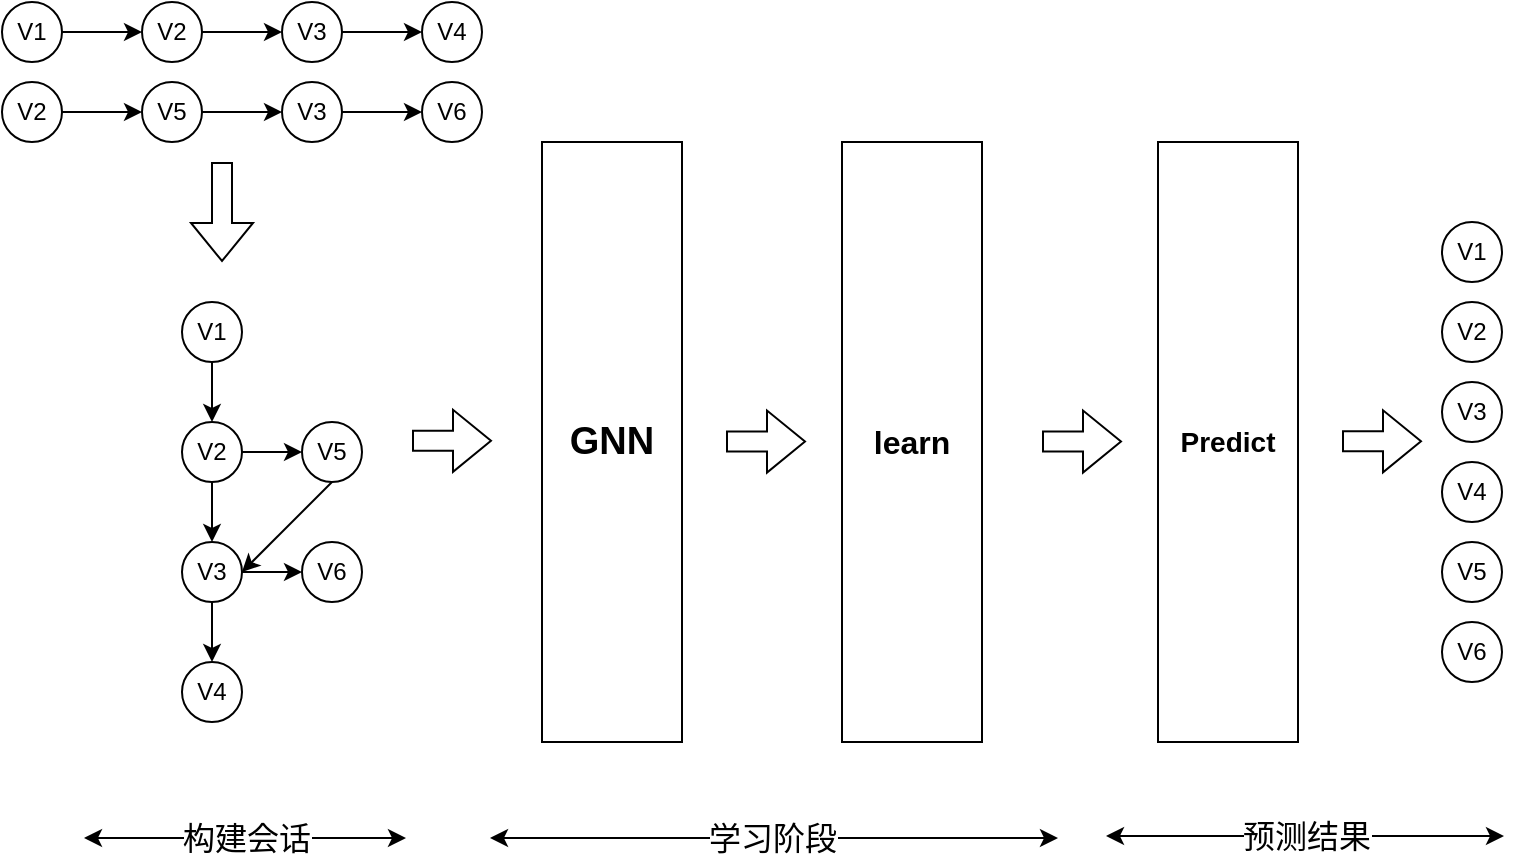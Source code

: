 <mxfile version="20.5.3" type="github">
  <diagram id="Ubsr9lHaoQ69G1aPTO2z" name="第 1 页">
    <mxGraphModel dx="1087" dy="588" grid="0" gridSize="10" guides="1" tooltips="1" connect="1" arrows="1" fold="1" page="1" pageScale="1" pageWidth="827" pageHeight="1169" math="0" shadow="0">
      <root>
        <mxCell id="0" />
        <mxCell id="1" parent="0" />
        <mxCell id="SLFcr6rwGLky21djmuVq-8" style="edgeStyle=orthogonalEdgeStyle;rounded=0;orthogonalLoop=1;jettySize=auto;html=1;exitX=1;exitY=0.5;exitDx=0;exitDy=0;entryX=0;entryY=0.5;entryDx=0;entryDy=0;" edge="1" parent="1" source="SLFcr6rwGLky21djmuVq-1" target="SLFcr6rwGLky21djmuVq-7">
          <mxGeometry relative="1" as="geometry" />
        </mxCell>
        <mxCell id="SLFcr6rwGLky21djmuVq-1" value="V2" style="ellipse;whiteSpace=wrap;html=1;aspect=fixed;" vertex="1" parent="1">
          <mxGeometry x="90" y="30" width="30" height="30" as="geometry" />
        </mxCell>
        <mxCell id="SLFcr6rwGLky21djmuVq-4" style="edgeStyle=orthogonalEdgeStyle;rounded=0;orthogonalLoop=1;jettySize=auto;html=1;exitX=1;exitY=0.5;exitDx=0;exitDy=0;entryX=0;entryY=0.5;entryDx=0;entryDy=0;" edge="1" parent="1" source="SLFcr6rwGLky21djmuVq-2" target="SLFcr6rwGLky21djmuVq-1">
          <mxGeometry relative="1" as="geometry" />
        </mxCell>
        <mxCell id="SLFcr6rwGLky21djmuVq-2" value="V1" style="ellipse;whiteSpace=wrap;html=1;aspect=fixed;" vertex="1" parent="1">
          <mxGeometry x="20" y="30" width="30" height="30" as="geometry" />
        </mxCell>
        <mxCell id="SLFcr6rwGLky21djmuVq-5" value="V4" style="ellipse;whiteSpace=wrap;html=1;aspect=fixed;" vertex="1" parent="1">
          <mxGeometry x="230" y="30" width="30" height="30" as="geometry" />
        </mxCell>
        <mxCell id="SLFcr6rwGLky21djmuVq-6" style="edgeStyle=orthogonalEdgeStyle;rounded=0;orthogonalLoop=1;jettySize=auto;html=1;exitX=1;exitY=0.5;exitDx=0;exitDy=0;entryX=0;entryY=0.5;entryDx=0;entryDy=0;" edge="1" parent="1" source="SLFcr6rwGLky21djmuVq-7" target="SLFcr6rwGLky21djmuVq-5">
          <mxGeometry relative="1" as="geometry" />
        </mxCell>
        <mxCell id="SLFcr6rwGLky21djmuVq-7" value="V3" style="ellipse;whiteSpace=wrap;html=1;aspect=fixed;" vertex="1" parent="1">
          <mxGeometry x="160" y="30" width="30" height="30" as="geometry" />
        </mxCell>
        <mxCell id="SLFcr6rwGLky21djmuVq-9" style="edgeStyle=orthogonalEdgeStyle;rounded=0;orthogonalLoop=1;jettySize=auto;html=1;exitX=1;exitY=0.5;exitDx=0;exitDy=0;entryX=0;entryY=0.5;entryDx=0;entryDy=0;" edge="1" parent="1" source="SLFcr6rwGLky21djmuVq-10" target="SLFcr6rwGLky21djmuVq-15">
          <mxGeometry relative="1" as="geometry" />
        </mxCell>
        <mxCell id="SLFcr6rwGLky21djmuVq-10" value="V5" style="ellipse;whiteSpace=wrap;html=1;aspect=fixed;" vertex="1" parent="1">
          <mxGeometry x="90" y="70" width="30" height="30" as="geometry" />
        </mxCell>
        <mxCell id="SLFcr6rwGLky21djmuVq-11" style="edgeStyle=orthogonalEdgeStyle;rounded=0;orthogonalLoop=1;jettySize=auto;html=1;exitX=1;exitY=0.5;exitDx=0;exitDy=0;entryX=0;entryY=0.5;entryDx=0;entryDy=0;" edge="1" parent="1" source="SLFcr6rwGLky21djmuVq-12" target="SLFcr6rwGLky21djmuVq-10">
          <mxGeometry relative="1" as="geometry" />
        </mxCell>
        <mxCell id="SLFcr6rwGLky21djmuVq-12" value="V2" style="ellipse;whiteSpace=wrap;html=1;aspect=fixed;" vertex="1" parent="1">
          <mxGeometry x="20" y="70" width="30" height="30" as="geometry" />
        </mxCell>
        <mxCell id="SLFcr6rwGLky21djmuVq-13" value="V6" style="ellipse;whiteSpace=wrap;html=1;aspect=fixed;" vertex="1" parent="1">
          <mxGeometry x="230" y="70" width="30" height="30" as="geometry" />
        </mxCell>
        <mxCell id="SLFcr6rwGLky21djmuVq-14" style="edgeStyle=orthogonalEdgeStyle;rounded=0;orthogonalLoop=1;jettySize=auto;html=1;exitX=1;exitY=0.5;exitDx=0;exitDy=0;entryX=0;entryY=0.5;entryDx=0;entryDy=0;" edge="1" parent="1" source="SLFcr6rwGLky21djmuVq-15" target="SLFcr6rwGLky21djmuVq-13">
          <mxGeometry relative="1" as="geometry" />
        </mxCell>
        <mxCell id="SLFcr6rwGLky21djmuVq-15" value="V3" style="ellipse;whiteSpace=wrap;html=1;aspect=fixed;" vertex="1" parent="1">
          <mxGeometry x="160" y="70" width="30" height="30" as="geometry" />
        </mxCell>
        <mxCell id="SLFcr6rwGLky21djmuVq-32" style="edgeStyle=orthogonalEdgeStyle;rounded=0;orthogonalLoop=1;jettySize=auto;html=1;exitX=0.5;exitY=1;exitDx=0;exitDy=0;entryX=0.5;entryY=0;entryDx=0;entryDy=0;" edge="1" parent="1" source="SLFcr6rwGLky21djmuVq-30" target="SLFcr6rwGLky21djmuVq-31">
          <mxGeometry relative="1" as="geometry" />
        </mxCell>
        <mxCell id="SLFcr6rwGLky21djmuVq-30" value="V1" style="ellipse;whiteSpace=wrap;html=1;aspect=fixed;" vertex="1" parent="1">
          <mxGeometry x="110" y="180" width="30" height="30" as="geometry" />
        </mxCell>
        <mxCell id="SLFcr6rwGLky21djmuVq-36" style="edgeStyle=orthogonalEdgeStyle;rounded=0;orthogonalLoop=1;jettySize=auto;html=1;exitX=0.5;exitY=1;exitDx=0;exitDy=0;" edge="1" parent="1" source="SLFcr6rwGLky21djmuVq-31" target="SLFcr6rwGLky21djmuVq-34">
          <mxGeometry relative="1" as="geometry" />
        </mxCell>
        <mxCell id="SLFcr6rwGLky21djmuVq-40" style="edgeStyle=orthogonalEdgeStyle;rounded=0;orthogonalLoop=1;jettySize=auto;html=1;exitX=1;exitY=0.5;exitDx=0;exitDy=0;entryX=0;entryY=0.5;entryDx=0;entryDy=0;" edge="1" parent="1" source="SLFcr6rwGLky21djmuVq-31" target="SLFcr6rwGLky21djmuVq-37">
          <mxGeometry relative="1" as="geometry" />
        </mxCell>
        <mxCell id="SLFcr6rwGLky21djmuVq-31" value="V2" style="ellipse;whiteSpace=wrap;html=1;aspect=fixed;" vertex="1" parent="1">
          <mxGeometry x="110" y="240" width="30" height="30" as="geometry" />
        </mxCell>
        <mxCell id="SLFcr6rwGLky21djmuVq-33" style="edgeStyle=orthogonalEdgeStyle;rounded=0;orthogonalLoop=1;jettySize=auto;html=1;exitX=0.5;exitY=1;exitDx=0;exitDy=0;entryX=0.5;entryY=0;entryDx=0;entryDy=0;" edge="1" parent="1" source="SLFcr6rwGLky21djmuVq-34" target="SLFcr6rwGLky21djmuVq-35">
          <mxGeometry relative="1" as="geometry" />
        </mxCell>
        <mxCell id="SLFcr6rwGLky21djmuVq-42" style="edgeStyle=none;rounded=0;orthogonalLoop=1;jettySize=auto;html=1;exitX=1;exitY=0.5;exitDx=0;exitDy=0;entryX=0;entryY=0.5;entryDx=0;entryDy=0;" edge="1" parent="1" source="SLFcr6rwGLky21djmuVq-34" target="SLFcr6rwGLky21djmuVq-38">
          <mxGeometry relative="1" as="geometry" />
        </mxCell>
        <mxCell id="SLFcr6rwGLky21djmuVq-34" value="V3" style="ellipse;whiteSpace=wrap;html=1;aspect=fixed;" vertex="1" parent="1">
          <mxGeometry x="110" y="300" width="30" height="30" as="geometry" />
        </mxCell>
        <mxCell id="SLFcr6rwGLky21djmuVq-35" value="V4" style="ellipse;whiteSpace=wrap;html=1;aspect=fixed;" vertex="1" parent="1">
          <mxGeometry x="110" y="360" width="30" height="30" as="geometry" />
        </mxCell>
        <mxCell id="SLFcr6rwGLky21djmuVq-41" style="rounded=0;orthogonalLoop=1;jettySize=auto;html=1;exitX=0.5;exitY=1;exitDx=0;exitDy=0;entryX=1;entryY=0.5;entryDx=0;entryDy=0;" edge="1" parent="1" source="SLFcr6rwGLky21djmuVq-37" target="SLFcr6rwGLky21djmuVq-34">
          <mxGeometry relative="1" as="geometry" />
        </mxCell>
        <mxCell id="SLFcr6rwGLky21djmuVq-37" value="V5" style="ellipse;whiteSpace=wrap;html=1;aspect=fixed;" vertex="1" parent="1">
          <mxGeometry x="170" y="240" width="30" height="30" as="geometry" />
        </mxCell>
        <mxCell id="SLFcr6rwGLky21djmuVq-38" value="V6" style="ellipse;whiteSpace=wrap;html=1;aspect=fixed;" vertex="1" parent="1">
          <mxGeometry x="170" y="300" width="30" height="30" as="geometry" />
        </mxCell>
        <mxCell id="SLFcr6rwGLky21djmuVq-43" value="" style="shape=flexArrow;endArrow=classic;html=1;rounded=0;" edge="1" parent="1">
          <mxGeometry width="50" height="50" relative="1" as="geometry">
            <mxPoint x="225" y="249.41" as="sourcePoint" />
            <mxPoint x="265" y="249.41" as="targetPoint" />
          </mxGeometry>
        </mxCell>
        <mxCell id="SLFcr6rwGLky21djmuVq-44" value="" style="shape=flexArrow;endArrow=classic;html=1;rounded=0;" edge="1" parent="1">
          <mxGeometry width="50" height="50" relative="1" as="geometry">
            <mxPoint x="130.0" y="110" as="sourcePoint" />
            <mxPoint x="130" y="160" as="targetPoint" />
          </mxGeometry>
        </mxCell>
        <mxCell id="SLFcr6rwGLky21djmuVq-47" value="&lt;b&gt;&lt;font style=&quot;font-size: 19px;&quot;&gt;GNN&lt;/font&gt;&lt;/b&gt;" style="rounded=0;whiteSpace=wrap;html=1;" vertex="1" parent="1">
          <mxGeometry x="290" y="100" width="70" height="300" as="geometry" />
        </mxCell>
        <mxCell id="SLFcr6rwGLky21djmuVq-50" value="" style="shape=flexArrow;endArrow=classic;html=1;rounded=0;" edge="1" parent="1">
          <mxGeometry width="50" height="50" relative="1" as="geometry">
            <mxPoint x="382" y="249.8" as="sourcePoint" />
            <mxPoint x="422" y="249.8" as="targetPoint" />
          </mxGeometry>
        </mxCell>
        <mxCell id="SLFcr6rwGLky21djmuVq-51" value="&lt;b&gt;&lt;font style=&quot;font-size: 16px;&quot;&gt;learn&lt;/font&gt;&lt;/b&gt;" style="rounded=0;whiteSpace=wrap;html=1;" vertex="1" parent="1">
          <mxGeometry x="440" y="100" width="70" height="300" as="geometry" />
        </mxCell>
        <mxCell id="SLFcr6rwGLky21djmuVq-52" value="" style="shape=flexArrow;endArrow=classic;html=1;rounded=0;" edge="1" parent="1">
          <mxGeometry width="50" height="50" relative="1" as="geometry">
            <mxPoint x="540" y="249.8" as="sourcePoint" />
            <mxPoint x="580" y="249.8" as="targetPoint" />
          </mxGeometry>
        </mxCell>
        <mxCell id="SLFcr6rwGLky21djmuVq-53" value="&lt;font style=&quot;font-size: 14px;&quot;&gt;&lt;b&gt;Predict&lt;/b&gt;&lt;/font&gt;" style="rounded=0;whiteSpace=wrap;html=1;" vertex="1" parent="1">
          <mxGeometry x="598" y="100" width="70" height="300" as="geometry" />
        </mxCell>
        <mxCell id="SLFcr6rwGLky21djmuVq-54" value="" style="shape=flexArrow;endArrow=classic;html=1;rounded=0;" edge="1" parent="1">
          <mxGeometry width="50" height="50" relative="1" as="geometry">
            <mxPoint x="690.0" y="249.66" as="sourcePoint" />
            <mxPoint x="730.0" y="249.66" as="targetPoint" />
          </mxGeometry>
        </mxCell>
        <mxCell id="SLFcr6rwGLky21djmuVq-55" value="V1" style="ellipse;whiteSpace=wrap;html=1;aspect=fixed;" vertex="1" parent="1">
          <mxGeometry x="740" y="140" width="30" height="30" as="geometry" />
        </mxCell>
        <mxCell id="SLFcr6rwGLky21djmuVq-56" value="V2" style="ellipse;whiteSpace=wrap;html=1;aspect=fixed;" vertex="1" parent="1">
          <mxGeometry x="740" y="180" width="30" height="30" as="geometry" />
        </mxCell>
        <mxCell id="SLFcr6rwGLky21djmuVq-57" value="V3" style="ellipse;whiteSpace=wrap;html=1;aspect=fixed;" vertex="1" parent="1">
          <mxGeometry x="740" y="220" width="30" height="30" as="geometry" />
        </mxCell>
        <mxCell id="SLFcr6rwGLky21djmuVq-58" value="V4" style="ellipse;whiteSpace=wrap;html=1;aspect=fixed;" vertex="1" parent="1">
          <mxGeometry x="740" y="260" width="30" height="30" as="geometry" />
        </mxCell>
        <mxCell id="SLFcr6rwGLky21djmuVq-59" value="V5" style="ellipse;whiteSpace=wrap;html=1;aspect=fixed;" vertex="1" parent="1">
          <mxGeometry x="740" y="300" width="30" height="30" as="geometry" />
        </mxCell>
        <mxCell id="SLFcr6rwGLky21djmuVq-60" value="V6" style="ellipse;whiteSpace=wrap;html=1;aspect=fixed;" vertex="1" parent="1">
          <mxGeometry x="740" y="340" width="30" height="30" as="geometry" />
        </mxCell>
        <mxCell id="SLFcr6rwGLky21djmuVq-64" value="构建会话" style="endArrow=classic;startArrow=classic;html=1;rounded=0;fontSize=16;" edge="1" parent="1">
          <mxGeometry width="50" height="50" relative="1" as="geometry">
            <mxPoint x="61" y="448" as="sourcePoint" />
            <mxPoint x="222" y="448" as="targetPoint" />
          </mxGeometry>
        </mxCell>
        <mxCell id="SLFcr6rwGLky21djmuVq-65" value="学习阶段" style="endArrow=classic;startArrow=classic;html=1;rounded=0;fontSize=16;" edge="1" parent="1">
          <mxGeometry x="-0.007" width="50" height="50" relative="1" as="geometry">
            <mxPoint x="264" y="448" as="sourcePoint" />
            <mxPoint x="548" y="448" as="targetPoint" />
            <mxPoint as="offset" />
          </mxGeometry>
        </mxCell>
        <mxCell id="SLFcr6rwGLky21djmuVq-66" value="预测结果" style="endArrow=classic;startArrow=classic;html=1;rounded=0;fontSize=16;" edge="1" parent="1">
          <mxGeometry width="50" height="50" relative="1" as="geometry">
            <mxPoint x="572" y="447" as="sourcePoint" />
            <mxPoint x="771" y="447" as="targetPoint" />
          </mxGeometry>
        </mxCell>
      </root>
    </mxGraphModel>
  </diagram>
</mxfile>
